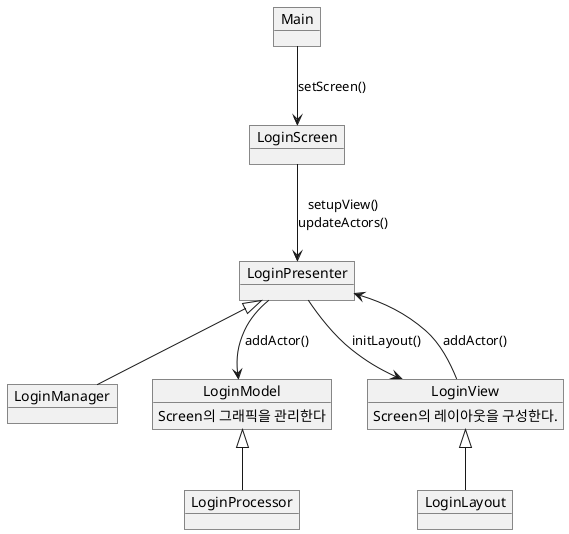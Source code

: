 @startuml
object LoginScreen

object LoginPresenter
object LoginManager

object LoginModel
LoginModel : Screen의 그래픽을 관리한다
object LoginProcessor

object LoginView
LoginView : Screen의 레이아웃을 구성한다.
object LoginLayout

object Main

Main --> LoginScreen : setScreen()
LoginScreen --> LoginPresenter : setupView()\nupdateActors()
LoginPresenter <|-- LoginManager

LoginPresenter --> LoginView : initLayout()
LoginPresenter <-- LoginView : addActor()
LoginView <|-- LoginLayout

LoginPresenter --> LoginModel : addActor()
LoginModel <|-- LoginProcessor

@enduml
